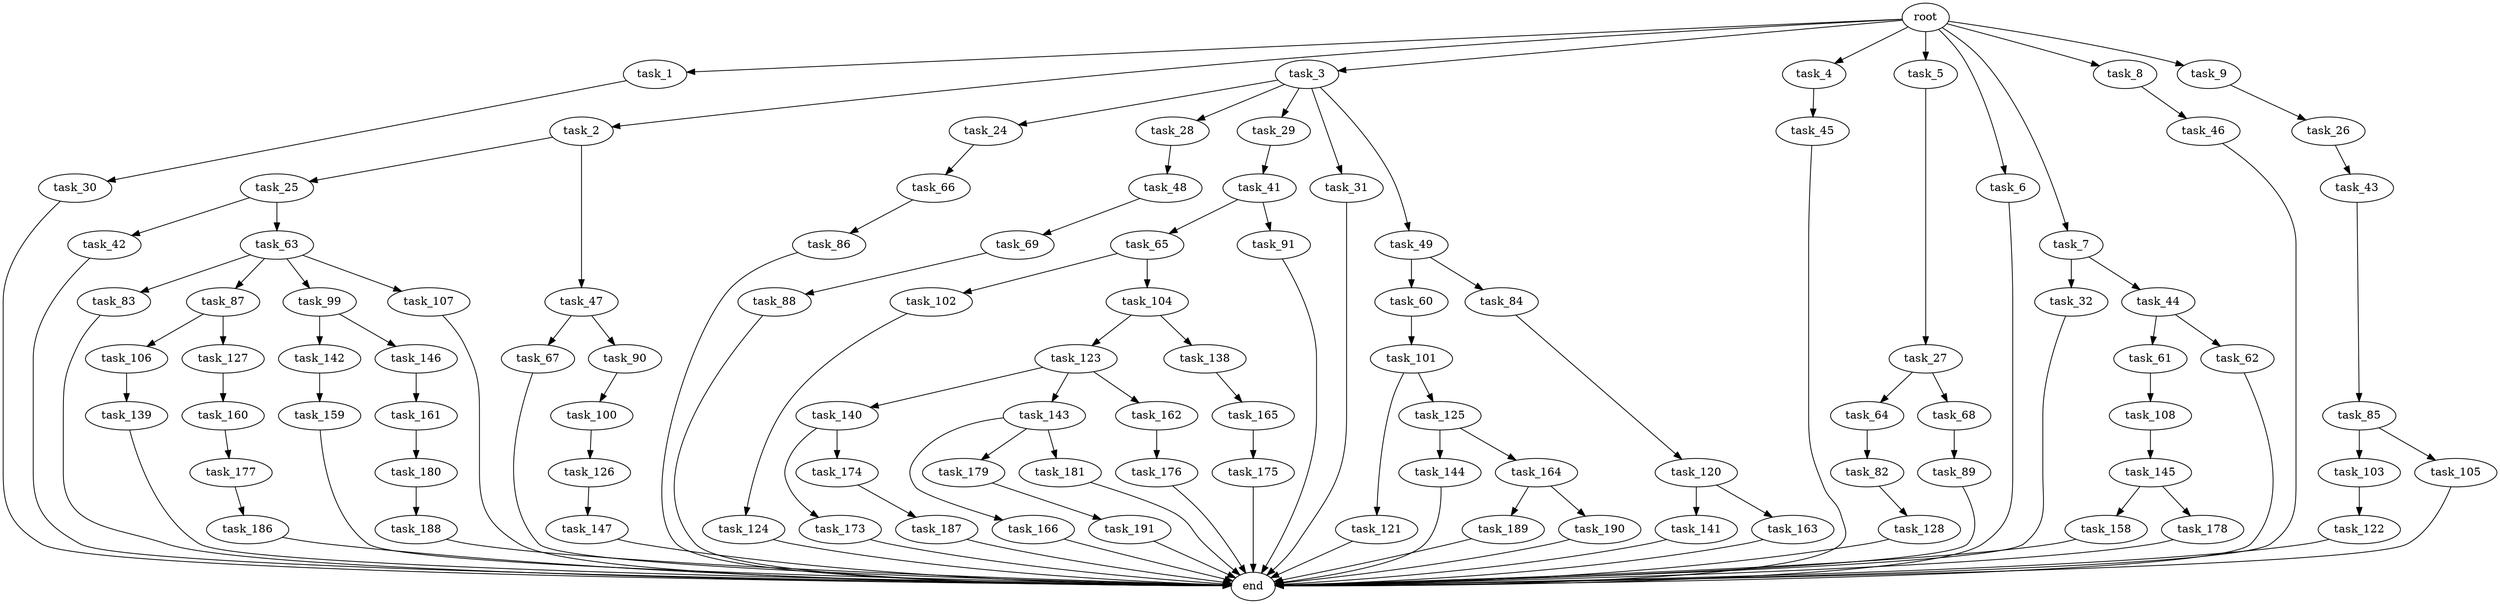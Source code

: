 digraph G {
  root [size="0.000000"];
  task_1 [size="102.400000"];
  task_2 [size="102.400000"];
  task_3 [size="102.400000"];
  task_4 [size="102.400000"];
  task_5 [size="102.400000"];
  task_6 [size="102.400000"];
  task_7 [size="102.400000"];
  task_8 [size="102.400000"];
  task_9 [size="102.400000"];
  task_24 [size="85899345920.000000"];
  task_25 [size="30923764531.200001"];
  task_26 [size="7730941132.800000"];
  task_27 [size="7730941132.800000"];
  task_28 [size="85899345920.000000"];
  task_29 [size="85899345920.000000"];
  task_30 [size="85899345920.000000"];
  task_31 [size="85899345920.000000"];
  task_32 [size="42090679500.800003"];
  task_41 [size="85899345920.000000"];
  task_42 [size="3435973836.800000"];
  task_43 [size="7730941132.800000"];
  task_44 [size="42090679500.800003"];
  task_45 [size="30923764531.200001"];
  task_46 [size="69578470195.199997"];
  task_47 [size="30923764531.200001"];
  task_48 [size="3435973836.800000"];
  task_49 [size="85899345920.000000"];
  task_60 [size="13743895347.200001"];
  task_61 [size="54975581388.800003"];
  task_62 [size="54975581388.800003"];
  task_63 [size="3435973836.800000"];
  task_64 [size="3435973836.800000"];
  task_65 [size="13743895347.200001"];
  task_66 [size="30923764531.200001"];
  task_67 [size="30923764531.200001"];
  task_68 [size="3435973836.800000"];
  task_69 [size="3435973836.800000"];
  task_82 [size="42090679500.800003"];
  task_83 [size="13743895347.200001"];
  task_84 [size="13743895347.200001"];
  task_85 [size="54975581388.800003"];
  task_86 [size="85899345920.000000"];
  task_87 [size="13743895347.200001"];
  task_88 [size="42090679500.800003"];
  task_89 [size="54975581388.800003"];
  task_90 [size="30923764531.200001"];
  task_91 [size="13743895347.200001"];
  task_99 [size="13743895347.200001"];
  task_100 [size="3435973836.800000"];
  task_101 [size="21474836480.000000"];
  task_102 [size="7730941132.800000"];
  task_103 [size="3435973836.800000"];
  task_104 [size="7730941132.800000"];
  task_105 [size="3435973836.800000"];
  task_106 [size="85899345920.000000"];
  task_107 [size="13743895347.200001"];
  task_108 [size="85899345920.000000"];
  task_120 [size="30923764531.200001"];
  task_121 [size="21474836480.000000"];
  task_122 [size="3435973836.800000"];
  task_123 [size="3435973836.800000"];
  task_124 [size="13743895347.200001"];
  task_125 [size="21474836480.000000"];
  task_126 [size="3435973836.800000"];
  task_127 [size="85899345920.000000"];
  task_128 [size="21474836480.000000"];
  task_138 [size="3435973836.800000"];
  task_139 [size="21474836480.000000"];
  task_140 [size="30923764531.200001"];
  task_141 [size="54975581388.800003"];
  task_142 [size="42090679500.800003"];
  task_143 [size="30923764531.200001"];
  task_144 [size="30923764531.200001"];
  task_145 [size="30923764531.200001"];
  task_146 [size="42090679500.800003"];
  task_147 [size="3435973836.800000"];
  task_158 [size="13743895347.200001"];
  task_159 [size="7730941132.800000"];
  task_160 [size="21474836480.000000"];
  task_161 [size="42090679500.800003"];
  task_162 [size="30923764531.200001"];
  task_163 [size="54975581388.800003"];
  task_164 [size="30923764531.200001"];
  task_165 [size="54975581388.800003"];
  task_166 [size="42090679500.800003"];
  task_173 [size="30923764531.200001"];
  task_174 [size="30923764531.200001"];
  task_175 [size="30923764531.200001"];
  task_176 [size="21474836480.000000"];
  task_177 [size="54975581388.800003"];
  task_178 [size="13743895347.200001"];
  task_179 [size="42090679500.800003"];
  task_180 [size="7730941132.800000"];
  task_181 [size="42090679500.800003"];
  task_186 [size="3435973836.800000"];
  task_187 [size="69578470195.199997"];
  task_188 [size="3435973836.800000"];
  task_189 [size="13743895347.200001"];
  task_190 [size="13743895347.200001"];
  task_191 [size="85899345920.000000"];
  end [size="0.000000"];

  root -> task_1 [size="1.000000"];
  root -> task_2 [size="1.000000"];
  root -> task_3 [size="1.000000"];
  root -> task_4 [size="1.000000"];
  root -> task_5 [size="1.000000"];
  root -> task_6 [size="1.000000"];
  root -> task_7 [size="1.000000"];
  root -> task_8 [size="1.000000"];
  root -> task_9 [size="1.000000"];
  task_1 -> task_30 [size="838860800.000000"];
  task_2 -> task_25 [size="301989888.000000"];
  task_2 -> task_47 [size="301989888.000000"];
  task_3 -> task_24 [size="838860800.000000"];
  task_3 -> task_28 [size="838860800.000000"];
  task_3 -> task_29 [size="838860800.000000"];
  task_3 -> task_31 [size="838860800.000000"];
  task_3 -> task_49 [size="838860800.000000"];
  task_4 -> task_45 [size="301989888.000000"];
  task_5 -> task_27 [size="75497472.000000"];
  task_6 -> end [size="1.000000"];
  task_7 -> task_32 [size="411041792.000000"];
  task_7 -> task_44 [size="411041792.000000"];
  task_8 -> task_46 [size="679477248.000000"];
  task_9 -> task_26 [size="75497472.000000"];
  task_24 -> task_66 [size="301989888.000000"];
  task_25 -> task_42 [size="33554432.000000"];
  task_25 -> task_63 [size="33554432.000000"];
  task_26 -> task_43 [size="75497472.000000"];
  task_27 -> task_64 [size="33554432.000000"];
  task_27 -> task_68 [size="33554432.000000"];
  task_28 -> task_48 [size="33554432.000000"];
  task_29 -> task_41 [size="838860800.000000"];
  task_30 -> end [size="1.000000"];
  task_31 -> end [size="1.000000"];
  task_32 -> end [size="1.000000"];
  task_41 -> task_65 [size="134217728.000000"];
  task_41 -> task_91 [size="134217728.000000"];
  task_42 -> end [size="1.000000"];
  task_43 -> task_85 [size="536870912.000000"];
  task_44 -> task_61 [size="536870912.000000"];
  task_44 -> task_62 [size="536870912.000000"];
  task_45 -> end [size="1.000000"];
  task_46 -> end [size="1.000000"];
  task_47 -> task_67 [size="301989888.000000"];
  task_47 -> task_90 [size="301989888.000000"];
  task_48 -> task_69 [size="33554432.000000"];
  task_49 -> task_60 [size="134217728.000000"];
  task_49 -> task_84 [size="134217728.000000"];
  task_60 -> task_101 [size="209715200.000000"];
  task_61 -> task_108 [size="838860800.000000"];
  task_62 -> end [size="1.000000"];
  task_63 -> task_83 [size="134217728.000000"];
  task_63 -> task_87 [size="134217728.000000"];
  task_63 -> task_99 [size="134217728.000000"];
  task_63 -> task_107 [size="134217728.000000"];
  task_64 -> task_82 [size="411041792.000000"];
  task_65 -> task_102 [size="75497472.000000"];
  task_65 -> task_104 [size="75497472.000000"];
  task_66 -> task_86 [size="838860800.000000"];
  task_67 -> end [size="1.000000"];
  task_68 -> task_89 [size="536870912.000000"];
  task_69 -> task_88 [size="411041792.000000"];
  task_82 -> task_128 [size="209715200.000000"];
  task_83 -> end [size="1.000000"];
  task_84 -> task_120 [size="301989888.000000"];
  task_85 -> task_103 [size="33554432.000000"];
  task_85 -> task_105 [size="33554432.000000"];
  task_86 -> end [size="1.000000"];
  task_87 -> task_106 [size="838860800.000000"];
  task_87 -> task_127 [size="838860800.000000"];
  task_88 -> end [size="1.000000"];
  task_89 -> end [size="1.000000"];
  task_90 -> task_100 [size="33554432.000000"];
  task_91 -> end [size="1.000000"];
  task_99 -> task_142 [size="411041792.000000"];
  task_99 -> task_146 [size="411041792.000000"];
  task_100 -> task_126 [size="33554432.000000"];
  task_101 -> task_121 [size="209715200.000000"];
  task_101 -> task_125 [size="209715200.000000"];
  task_102 -> task_124 [size="134217728.000000"];
  task_103 -> task_122 [size="33554432.000000"];
  task_104 -> task_123 [size="33554432.000000"];
  task_104 -> task_138 [size="33554432.000000"];
  task_105 -> end [size="1.000000"];
  task_106 -> task_139 [size="209715200.000000"];
  task_107 -> end [size="1.000000"];
  task_108 -> task_145 [size="301989888.000000"];
  task_120 -> task_141 [size="536870912.000000"];
  task_120 -> task_163 [size="536870912.000000"];
  task_121 -> end [size="1.000000"];
  task_122 -> end [size="1.000000"];
  task_123 -> task_140 [size="301989888.000000"];
  task_123 -> task_143 [size="301989888.000000"];
  task_123 -> task_162 [size="301989888.000000"];
  task_124 -> end [size="1.000000"];
  task_125 -> task_144 [size="301989888.000000"];
  task_125 -> task_164 [size="301989888.000000"];
  task_126 -> task_147 [size="33554432.000000"];
  task_127 -> task_160 [size="209715200.000000"];
  task_128 -> end [size="1.000000"];
  task_138 -> task_165 [size="536870912.000000"];
  task_139 -> end [size="1.000000"];
  task_140 -> task_173 [size="301989888.000000"];
  task_140 -> task_174 [size="301989888.000000"];
  task_141 -> end [size="1.000000"];
  task_142 -> task_159 [size="75497472.000000"];
  task_143 -> task_166 [size="411041792.000000"];
  task_143 -> task_179 [size="411041792.000000"];
  task_143 -> task_181 [size="411041792.000000"];
  task_144 -> end [size="1.000000"];
  task_145 -> task_158 [size="134217728.000000"];
  task_145 -> task_178 [size="134217728.000000"];
  task_146 -> task_161 [size="411041792.000000"];
  task_147 -> end [size="1.000000"];
  task_158 -> end [size="1.000000"];
  task_159 -> end [size="1.000000"];
  task_160 -> task_177 [size="536870912.000000"];
  task_161 -> task_180 [size="75497472.000000"];
  task_162 -> task_176 [size="209715200.000000"];
  task_163 -> end [size="1.000000"];
  task_164 -> task_189 [size="134217728.000000"];
  task_164 -> task_190 [size="134217728.000000"];
  task_165 -> task_175 [size="301989888.000000"];
  task_166 -> end [size="1.000000"];
  task_173 -> end [size="1.000000"];
  task_174 -> task_187 [size="679477248.000000"];
  task_175 -> end [size="1.000000"];
  task_176 -> end [size="1.000000"];
  task_177 -> task_186 [size="33554432.000000"];
  task_178 -> end [size="1.000000"];
  task_179 -> task_191 [size="838860800.000000"];
  task_180 -> task_188 [size="33554432.000000"];
  task_181 -> end [size="1.000000"];
  task_186 -> end [size="1.000000"];
  task_187 -> end [size="1.000000"];
  task_188 -> end [size="1.000000"];
  task_189 -> end [size="1.000000"];
  task_190 -> end [size="1.000000"];
  task_191 -> end [size="1.000000"];
}

